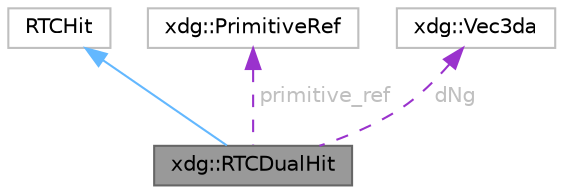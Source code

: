 digraph "xdg::RTCDualHit"
{
 // LATEX_PDF_SIZE
  bgcolor="transparent";
  edge [fontname=Helvetica,fontsize=10,labelfontname=Helvetica,labelfontsize=10];
  node [fontname=Helvetica,fontsize=10,shape=box,height=0.2,width=0.4];
  Node1 [id="Node000001",label="xdg::RTCDualHit",height=0.2,width=0.4,color="gray40", fillcolor="grey60", style="filled", fontcolor="black",tooltip=" "];
  Node2 -> Node1 [id="edge1_Node000001_Node000002",dir="back",color="steelblue1",style="solid",tooltip=" "];
  Node2 [id="Node000002",label="RTCHit",height=0.2,width=0.4,color="grey75", fillcolor="white", style="filled",tooltip=" "];
  Node3 -> Node1 [id="edge2_Node000001_Node000003",dir="back",color="darkorchid3",style="dashed",tooltip=" ",label=" primitive_ref",fontcolor="grey" ];
  Node3 [id="Node000003",label="xdg::PrimitiveRef",height=0.2,width=0.4,color="grey75", fillcolor="white", style="filled",URL="$structxdg_1_1PrimitiveRef.html",tooltip=" "];
  Node4 -> Node1 [id="edge3_Node000001_Node000004",dir="back",color="darkorchid3",style="dashed",tooltip=" ",label=" dNg",fontcolor="grey" ];
  Node4 [id="Node000004",label="xdg::Vec3da",height=0.2,width=0.4,color="grey75", fillcolor="white", style="filled",URL="$structxdg_1_1Vec3da.html",tooltip=" "];
}
